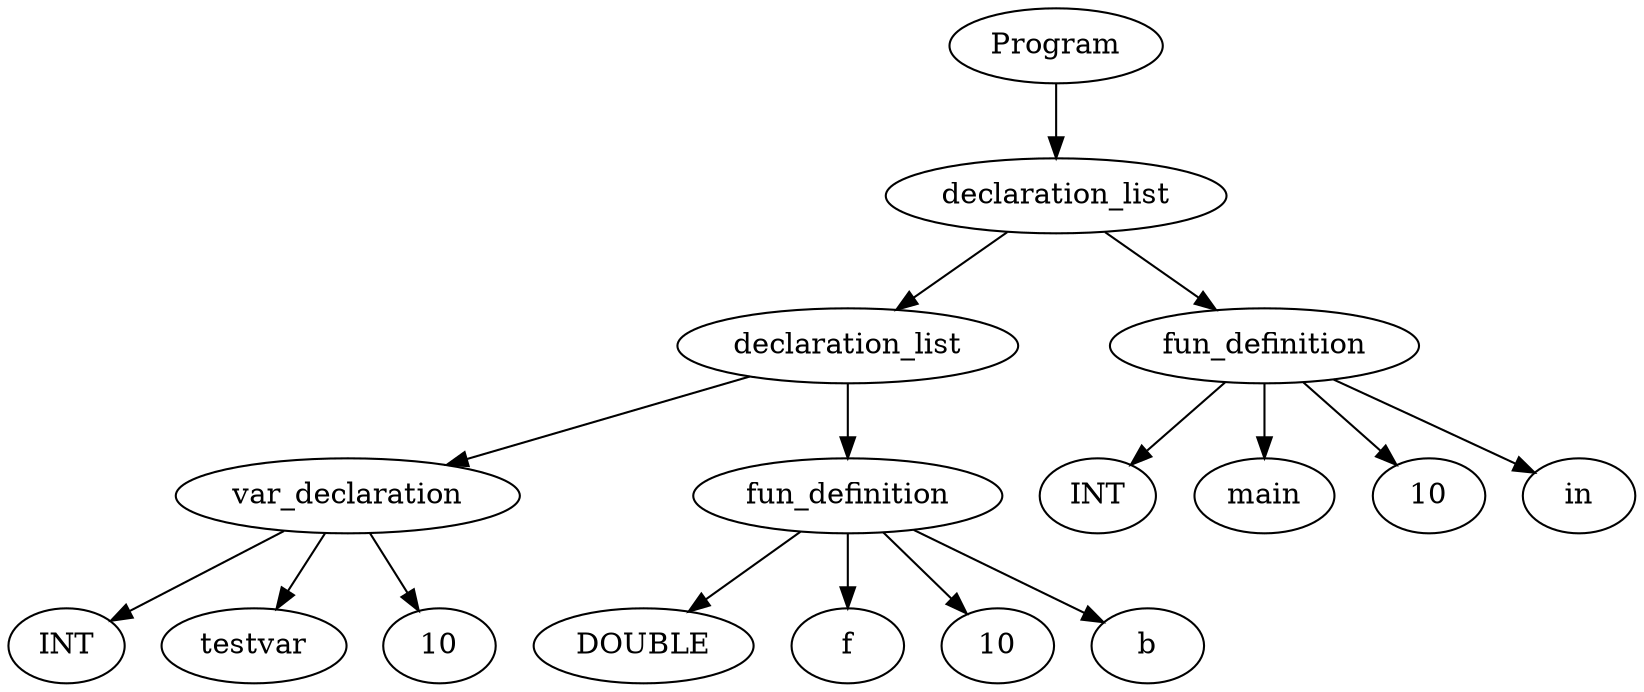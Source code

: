 digraph AST {
	node0 [label="Program"];
	node1 [label="declaration_list"];
	node0 -> node1;
	node2 [label="declaration_list"];
	node1 -> node2;
	node3 [label="var_declaration"];
	node2 -> node3;
	node4 [label="INT"];
	node3 -> node4;
	node5 [label="testvar"];
	node3 -> node5;
	node6 [label="10"];
	node3 -> node6;
	node7 [label="fun_definition"];
	node2 -> node7;
	node8 [label="DOUBLE"];
	node7 -> node8;
	node9 [label="f"];
	node7 -> node9;
	node10 [label="10"];
	node7 -> node10;
	node11 [label="b"];
	node7 -> node11;
	node12 [label="fun_definition"];
	node1 -> node12;
	node13 [label="INT"];
	node12 -> node13;
	node14 [label="main"];
	node12 -> node14;
	node15 [label="10"];
	node12 -> node15;
	node16 [label="in"];
	node12 -> node16;
}
